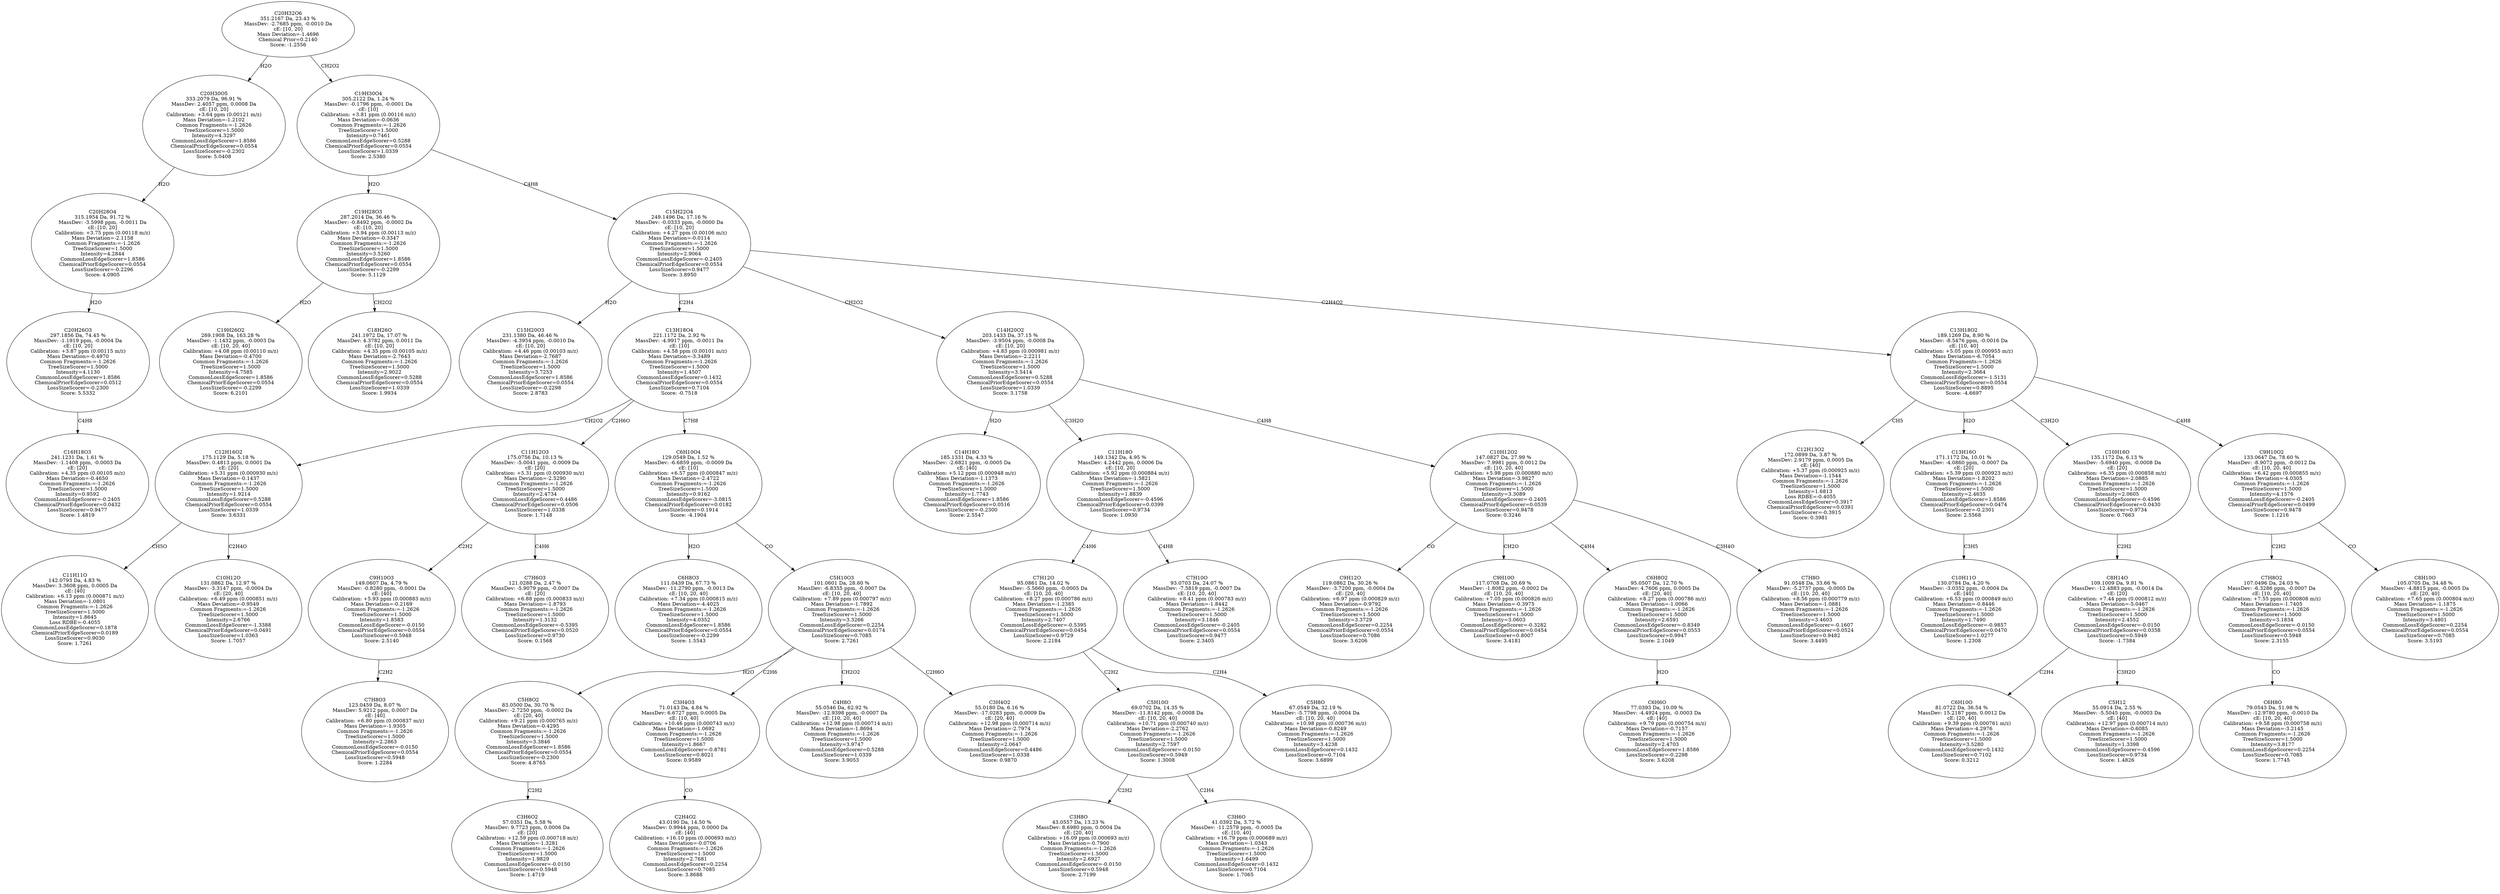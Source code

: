 strict digraph {
v1 [label="C16H18O3\n241.1231 Da, 1.61 %\nMassDev: -1.1408 ppm, -0.0003 Da\ncE: [20]\nCalibration: +4.35 ppm (0.00105 m/z)\nMass Deviation=-0.4650\nCommon Fragments:=-1.2626\nTreeSizeScorer=1.5000\nIntensity=0.9592\nCommonLossEdgeScorer=-0.2405\nChemicalPriorEdgeScorer=0.0432\nLossSizeScorer=0.9477\nScore: 1.4819"];
v2 [label="C20H26O3\n297.1856 Da, 74.45 %\nMassDev: -1.1919 ppm, -0.0004 Da\ncE: [10, 20]\nCalibration: +3.87 ppm (0.00115 m/z)\nMass Deviation=-0.4970\nCommon Fragments:=-1.2626\nTreeSizeScorer=1.5000\nIntensity=4.1130\nCommonLossEdgeScorer=1.8586\nChemicalPriorEdgeScorer=0.0512\nLossSizeScorer=-0.2300\nScore: 5.5332"];
v3 [label="C20H28O4\n315.1954 Da, 91.72 %\nMassDev: -3.5998 ppm, -0.0011 Da\ncE: [10, 20]\nCalibration: +3.75 ppm (0.00118 m/z)\nMass Deviation=-2.1158\nCommon Fragments:=-1.2626\nTreeSizeScorer=1.5000\nIntensity=4.2844\nCommonLossEdgeScorer=1.8586\nChemicalPriorEdgeScorer=0.0554\nLossSizeScorer=-0.2296\nScore: 4.0905"];
v4 [label="C20H30O5\n333.2079 Da, 96.91 %\nMassDev: 2.4057 ppm, 0.0008 Da\ncE: [10, 20]\nCalibration: +3.64 ppm (0.00121 m/z)\nMass Deviation=-1.2102\nCommon Fragments:=-1.2626\nTreeSizeScorer=1.5000\nIntensity=4.3297\nCommonLossEdgeScorer=1.8586\nChemicalPriorEdgeScorer=0.0554\nLossSizeScorer=-0.2302\nScore: 5.0408"];
v5 [label="C19H26O2\n269.1908 Da, 163.28 %\nMassDev: -1.1432 ppm, -0.0003 Da\ncE: [10, 20, 40]\nCalibration: +4.08 ppm (0.00110 m/z)\nMass Deviation=-0.4700\nCommon Fragments:=-1.2626\nTreeSizeScorer=1.5000\nIntensity=4.7585\nCommonLossEdgeScorer=1.8586\nChemicalPriorEdgeScorer=0.0554\nLossSizeScorer=-0.2299\nScore: 6.2101"];
v6 [label="C18H26O\n241.1972 Da, 17.07 %\nMassDev: 4.3782 ppm, 0.0011 Da\ncE: [10, 20]\nCalibration: +4.35 ppm (0.00105 m/z)\nMass Deviation=-2.7643\nCommon Fragments:=-1.2626\nTreeSizeScorer=1.5000\nIntensity=2.9022\nCommonLossEdgeScorer=0.5288\nChemicalPriorEdgeScorer=0.0554\nLossSizeScorer=1.0339\nScore: 1.9934"];
v7 [label="C19H28O3\n287.2014 Da, 36.46 %\nMassDev: -0.8492 ppm, -0.0002 Da\ncE: [10, 20]\nCalibration: +3.94 ppm (0.00113 m/z)\nMass Deviation=-0.3347\nCommon Fragments:=-1.2626\nTreeSizeScorer=1.5000\nIntensity=3.5260\nCommonLossEdgeScorer=1.8586\nChemicalPriorEdgeScorer=0.0554\nLossSizeScorer=-0.2299\nScore: 5.1129"];
v8 [label="C15H20O3\n231.1380 Da, 46.46 %\nMassDev: -4.3954 ppm, -0.0010 Da\ncE: [10, 20]\nCalibration: +4.46 ppm (0.00103 m/z)\nMass Deviation=-2.7687\nCommon Fragments:=-1.2626\nTreeSizeScorer=1.5000\nIntensity=3.7253\nCommonLossEdgeScorer=1.8586\nChemicalPriorEdgeScorer=0.0554\nLossSizeScorer=-0.2298\nScore: 2.8783"];
v9 [label="C11H11O\n142.0793 Da, 4.83 %\nMassDev: 3.3608 ppm, 0.0005 Da\ncE: [40]\nCalibration: +6.13 ppm (0.000871 m/z)\nMass Deviation=-1.0801\nCommon Fragments:=-1.2626\nTreeSizeScorer=1.5000\nIntensity=1.8645\nLoss RDBE=-0.4055\nCommonLossEdgeScorer=0.1878\nChemicalPriorEdgeScorer=0.0189\nLossSizeScorer=0.9030\nScore: 1.7261"];
v10 [label="C10H12O\n131.0862 Da, 12.97 %\nMassDev: -3.3147 ppm, -0.0004 Da\ncE: [20, 40]\nCalibration: +6.49 ppm (0.000851 m/z)\nMass Deviation=-0.9549\nCommon Fragments:=-1.2626\nTreeSizeScorer=1.5000\nIntensity=2.6766\nCommonLossEdgeScorer=-1.3388\nChemicalPriorEdgeScorer=0.0491\nLossSizeScorer=1.0363\nScore: 1.7057"];
v11 [label="C12H16O2\n175.1129 Da, 5.18 %\nMassDev: 0.4813 ppm, 0.0001 Da\ncE: [20]\nCalibration: +5.31 ppm (0.000930 m/z)\nMass Deviation=-0.1437\nCommon Fragments:=-1.2626\nTreeSizeScorer=1.5000\nIntensity=1.9214\nCommonLossEdgeScorer=0.5288\nChemicalPriorEdgeScorer=0.0554\nLossSizeScorer=1.0339\nScore: 3.6331"];
v12 [label="C7H8O3\n123.0459 Da, 8.07 %\nMassDev: 5.9212 ppm, 0.0007 Da\ncE: [40]\nCalibration: +6.80 ppm (0.000837 m/z)\nMass Deviation=-1.9305\nCommon Fragments:=-1.2626\nTreeSizeScorer=1.5000\nIntensity=2.2863\nCommonLossEdgeScorer=-0.0150\nChemicalPriorEdgeScorer=0.0554\nLossSizeScorer=0.5948\nScore: 1.2284"];
v13 [label="C9H10O3\n149.0607 Da, 4.79 %\nMassDev: -0.8280 ppm, -0.0001 Da\ncE: [40]\nCalibration: +5.93 ppm (0.000883 m/z)\nMass Deviation=-0.2169\nCommon Fragments:=-1.2626\nTreeSizeScorer=1.5000\nIntensity=1.8583\nCommonLossEdgeScorer=-0.0150\nChemicalPriorEdgeScorer=0.0554\nLossSizeScorer=0.5948\nScore: 2.5140"];
v14 [label="C7H6O3\n121.0288 Da, 2.47 %\nMassDev: -5.9079 ppm, -0.0007 Da\ncE: [20]\nCalibration: +6.88 ppm (0.000833 m/z)\nMass Deviation=-1.8793\nCommon Fragments:=-1.2626\nTreeSizeScorer=1.5000\nIntensity=1.3132\nCommonLossEdgeScorer=-0.5395\nChemicalPriorEdgeScorer=0.0520\nLossSizeScorer=0.9730\nScore: 0.1568"];
v15 [label="C11H12O3\n175.0756 Da, 10.13 %\nMassDev: -5.0041 ppm, -0.0009 Da\ncE: [20]\nCalibration: +5.31 ppm (0.000930 m/z)\nMass Deviation=-2.5290\nCommon Fragments:=-1.2626\nTreeSizeScorer=1.5000\nIntensity=2.4734\nCommonLossEdgeScorer=0.4486\nChemicalPriorEdgeScorer=0.0506\nLossSizeScorer=1.0338\nScore: 1.7148"];
v16 [label="C6H8O3\n111.0439 Da, 67.73 %\nMassDev: -11.2790 ppm, -0.0013 Da\ncE: [10, 20, 40]\nCalibration: +7.34 ppm (0.000815 m/z)\nMass Deviation=-4.4025\nCommon Fragments:=-1.2626\nTreeSizeScorer=1.5000\nIntensity=4.0352\nCommonLossEdgeScorer=1.8586\nChemicalPriorEdgeScorer=0.0554\nLossSizeScorer=-0.2299\nScore: 1.5543"];
v17 [label="C3H6O2\n57.0351 Da, 5.58 %\nMassDev: 9.7723 ppm, 0.0006 Da\ncE: [20]\nCalibration: +12.59 ppm (0.000718 m/z)\nMass Deviation=-1.3281\nCommon Fragments:=-1.2626\nTreeSizeScorer=1.5000\nIntensity=1.9829\nCommonLossEdgeScorer=-0.0150\nLossSizeScorer=0.5948\nScore: 1.4719"];
v18 [label="C5H8O2\n83.0500 Da, 30.70 %\nMassDev: -2.7250 ppm, -0.0002 Da\ncE: [20, 40]\nCalibration: +9.21 ppm (0.000765 m/z)\nMass Deviation=-0.4295\nCommon Fragments:=-1.2626\nTreeSizeScorer=1.5000\nIntensity=3.3846\nCommonLossEdgeScorer=1.8586\nChemicalPriorEdgeScorer=0.0554\nLossSizeScorer=-0.2300\nScore: 4.8765"];
v19 [label="C2H4O2\n43.0190 Da, 14.50 %\nMassDev: 0.9944 ppm, 0.0000 Da\ncE: [40]\nCalibration: +16.10 ppm (0.000693 m/z)\nMass Deviation=-0.0706\nCommon Fragments:=-1.2626\nTreeSizeScorer=1.5000\nIntensity=2.7681\nCommonLossEdgeScorer=0.2254\nLossSizeScorer=0.7085\nScore: 3.8688"];
v20 [label="C3H4O3\n71.0143 Da, 4.84 %\nMassDev: 6.6727 ppm, 0.0005 Da\ncE: [10, 40]\nCalibration: +10.46 ppm (0.000743 m/z)\nMass Deviation=-1.0692\nCommon Fragments:=-1.2626\nTreeSizeScorer=1.5000\nIntensity=1.8667\nCommonLossEdgeScorer=-0.8781\nLossSizeScorer=0.8021\nScore: 0.9589"];
v21 [label="C4H8O\n55.0546 Da, 62.92 %\nMassDev: -12.9398 ppm, -0.0007 Da\ncE: [10, 20, 40]\nCalibration: +12.98 ppm (0.000714 m/z)\nMass Deviation=-1.8694\nCommon Fragments:=-1.2626\nTreeSizeScorer=1.5000\nIntensity=3.9747\nCommonLossEdgeScorer=0.5288\nLossSizeScorer=1.0339\nScore: 3.9053"];
v22 [label="C3H4O2\n55.0180 Da, 6.16 %\nMassDev: -17.0283 ppm, -0.0009 Da\ncE: [20, 40]\nCalibration: +12.98 ppm (0.000714 m/z)\nMass Deviation=-2.7974\nCommon Fragments:=-1.2626\nTreeSizeScorer=1.5000\nIntensity=2.0647\nCommonLossEdgeScorer=0.4486\nLossSizeScorer=1.0338\nScore: 0.9870"];
v23 [label="C5H10O3\n101.0601 Da, 28.60 %\nMassDev: -6.8355 ppm, -0.0007 Da\ncE: [10, 20, 40]\nCalibration: +7.89 ppm (0.000797 m/z)\nMass Deviation=-1.7892\nCommon Fragments:=-1.2626\nTreeSizeScorer=1.5000\nIntensity=3.3266\nCommonLossEdgeScorer=0.2254\nChemicalPriorEdgeScorer=0.0174\nLossSizeScorer=0.7085\nScore: 2.7261"];
v24 [label="C6H10O4\n129.0549 Da, 1.52 %\nMassDev: -6.6859 ppm, -0.0009 Da\ncE: [10]\nCalibration: +6.57 ppm (0.000847 m/z)\nMass Deviation=-2.4722\nCommon Fragments:=-1.2626\nTreeSizeScorer=1.5000\nIntensity=0.9162\nCommonLossEdgeScorer=-3.0815\nChemicalPriorEdgeScorer=0.0182\nLossSizeScorer=0.1914\nScore: -4.1904"];
v25 [label="C13H18O4\n221.1172 Da, 2.92 %\nMassDev: -4.9917 ppm, -0.0011 Da\ncE: [10]\nCalibration: +4.58 ppm (0.00101 m/z)\nMass Deviation=-3.3489\nCommon Fragments:=-1.2626\nTreeSizeScorer=1.5000\nIntensity=1.4507\nCommonLossEdgeScorer=0.1432\nChemicalPriorEdgeScorer=0.0554\nLossSizeScorer=0.7104\nScore: -0.7518"];
v26 [label="C14H18O\n185.1331 Da, 4.33 %\nMassDev: -2.6821 ppm, -0.0005 Da\ncE: [40]\nCalibration: +5.12 ppm (0.000948 m/z)\nMass Deviation=-1.1373\nCommon Fragments:=-1.2626\nTreeSizeScorer=1.5000\nIntensity=1.7743\nCommonLossEdgeScorer=1.8586\nChemicalPriorEdgeScorer=0.0516\nLossSizeScorer=-0.2300\nScore: 2.5547"];
v27 [label="C3H8O\n43.0557 Da, 13.23 %\nMassDev: 8.6980 ppm, 0.0004 Da\ncE: [20, 40]\nCalibration: +16.09 ppm (0.000693 m/z)\nMass Deviation=-0.7900\nCommon Fragments:=-1.2626\nTreeSizeScorer=1.5000\nIntensity=2.6927\nCommonLossEdgeScorer=-0.0150\nLossSizeScorer=0.5948\nScore: 2.7199"];
v28 [label="C3H6O\n41.0392 Da, 3.72 %\nMassDev: -11.2579 ppm, -0.0005 Da\ncE: [10, 40]\nCalibration: +16.79 ppm (0.000689 m/z)\nMass Deviation=-1.0343\nCommon Fragments:=-1.2626\nTreeSizeScorer=1.5000\nIntensity=1.6499\nCommonLossEdgeScorer=0.1432\nLossSizeScorer=0.7104\nScore: 1.7065"];
v29 [label="C5H10O\n69.0702 Da, 14.35 %\nMassDev: -11.8142 ppm, -0.0008 Da\ncE: [10, 20, 40]\nCalibration: +10.71 ppm (0.000740 m/z)\nMass Deviation=-2.2762\nCommon Fragments:=-1.2626\nTreeSizeScorer=1.5000\nIntensity=2.7597\nCommonLossEdgeScorer=-0.0150\nLossSizeScorer=0.5949\nScore: 1.3008"];
v30 [label="C5H8O\n67.0549 Da, 32.19 %\nMassDev: -5.7798 ppm, -0.0004 Da\ncE: [10, 20, 40]\nCalibration: +10.98 ppm (0.000736 m/z)\nMass Deviation=-0.8249\nCommon Fragments:=-1.2626\nTreeSizeScorer=1.5000\nIntensity=3.4238\nCommonLossEdgeScorer=0.1432\nLossSizeScorer=0.7104\nScore: 3.6899"];
v31 [label="C7H12O\n95.0861 Da, 14.02 %\nMassDev: -5.5660 ppm, -0.0005 Da\ncE: [10, 20, 40]\nCalibration: +8.27 ppm (0.000786 m/z)\nMass Deviation=-1.2385\nCommon Fragments:=-1.2626\nTreeSizeScorer=1.5000\nIntensity=2.7407\nCommonLossEdgeScorer=-0.5395\nChemicalPriorEdgeScorer=0.0454\nLossSizeScorer=0.9729\nScore: 2.2184"];
v32 [label="C7H10O\n93.0703 Da, 24.07 %\nMassDev: -7.5819 ppm, -0.0007 Da\ncE: [10, 20, 40]\nCalibration: +8.41 ppm (0.000783 m/z)\nMass Deviation=-1.8442\nCommon Fragments:=-1.2626\nTreeSizeScorer=1.5000\nIntensity=3.1846\nCommonLossEdgeScorer=-0.2405\nChemicalPriorEdgeScorer=0.0554\nLossSizeScorer=0.9477\nScore: 2.3405"];
v33 [label="C11H18O\n149.1342 Da, 4.95 %\nMassDev: 4.2442 ppm, 0.0006 Da\ncE: [10, 20]\nCalibration: +5.92 ppm (0.000884 m/z)\nMass Deviation=-1.5821\nCommon Fragments:=-1.2626\nTreeSizeScorer=1.5000\nIntensity=1.8839\nCommonLossEdgeScorer=-0.4596\nChemicalPriorEdgeScorer=0.0399\nLossSizeScorer=0.9734\nScore: 1.0930"];
v34 [label="C9H12O\n119.0862 Da, 30.26 %\nMassDev: -3.7200 ppm, -0.0004 Da\ncE: [20, 40]\nCalibration: +6.97 ppm (0.000829 m/z)\nMass Deviation=-0.9792\nCommon Fragments:=-1.2626\nTreeSizeScorer=1.5000\nIntensity=3.3729\nCommonLossEdgeScorer=0.2254\nChemicalPriorEdgeScorer=0.0554\nLossSizeScorer=0.7086\nScore: 3.6206"];
v35 [label="C9H10O\n117.0708 Da, 20.69 %\nMassDev: -1.8082 ppm, -0.0002 Da\ncE: [10, 20, 40]\nCalibration: +7.05 ppm (0.000826 m/z)\nMass Deviation=-0.3975\nCommon Fragments:=-1.2626\nTreeSizeScorer=1.5000\nIntensity=3.0603\nCommonLossEdgeScorer=-0.3282\nChemicalPriorEdgeScorer=0.0454\nLossSizeScorer=0.8007\nScore: 3.4181"];
v36 [label="C6H6O\n77.0393 Da, 10.09 %\nMassDev: -4.4924 ppm, -0.0003 Da\ncE: [40]\nCalibration: +9.79 ppm (0.000754 m/z)\nMass Deviation=-0.7157\nCommon Fragments:=-1.2626\nTreeSizeScorer=1.5000\nIntensity=2.4703\nCommonLossEdgeScorer=1.8586\nLossSizeScorer=-0.2298\nScore: 3.6208"];
v37 [label="C6H8O2\n95.0507 Da, 12.70 %\nMassDev: 4.7606 ppm, 0.0005 Da\ncE: [20, 40]\nCalibration: +8.27 ppm (0.000786 m/z)\nMass Deviation=-1.0066\nCommon Fragments:=-1.2626\nTreeSizeScorer=1.5000\nIntensity=2.6591\nCommonLossEdgeScorer=-0.8349\nChemicalPriorEdgeScorer=0.0553\nLossSizeScorer=0.9947\nScore: 2.1049"];
v38 [label="C7H8O\n91.0548 Da, 33.66 %\nMassDev: -5.2737 ppm, -0.0005 Da\ncE: [10, 20, 40]\nCalibration: +8.56 ppm (0.000779 m/z)\nMass Deviation=-1.0881\nCommon Fragments:=-1.2626\nTreeSizeScorer=1.5000\nIntensity=3.4603\nCommonLossEdgeScorer=-0.1607\nChemicalPriorEdgeScorer=0.0524\nLossSizeScorer=0.9482\nScore: 3.4495"];
v39 [label="C10H12O2\n147.0827 Da, 27.99 %\nMassDev: 7.9981 ppm, 0.0012 Da\ncE: [10, 20, 40]\nCalibration: +5.98 ppm (0.000880 m/z)\nMass Deviation=-3.9827\nCommon Fragments:=-1.2626\nTreeSizeScorer=1.5000\nIntensity=3.3089\nCommonLossEdgeScorer=-0.2405\nChemicalPriorEdgeScorer=0.0539\nLossSizeScorer=0.9478\nScore: 0.3246"];
v40 [label="C14H20O2\n203.1433 Da, 37.15 %\nMassDev: -3.9504 ppm, -0.0008 Da\ncE: [10, 20]\nCalibration: +4.83 ppm (0.000981 m/z)\nMass Deviation=-2.2211\nCommon Fragments:=-1.2626\nTreeSizeScorer=1.5000\nIntensity=3.5414\nCommonLossEdgeScorer=0.5288\nChemicalPriorEdgeScorer=0.0554\nLossSizeScorer=1.0339\nScore: 3.1758"];
v41 [label="C12H13O2\n172.0899 Da, 3.87 %\nMassDev: 2.9179 ppm, 0.0005 Da\ncE: [40]\nCalibration: +5.37 ppm (0.000925 m/z)\nMass Deviation=-1.1544\nCommon Fragments:=-1.2626\nTreeSizeScorer=1.5000\nIntensity=1.6813\nLoss RDBE=-0.4055\nCommonLossEdgeScorer=0.3917\nChemicalPriorEdgeScorer=0.0391\nLossSizeScorer=-0.3915\nScore: 0.3981"];
v42 [label="C10H11O\n130.0784 Da, 4.20 %\nMassDev: -3.0352 ppm, -0.0004 Da\ncE: [40]\nCalibration: +6.53 ppm (0.000849 m/z)\nMass Deviation=-0.8446\nCommon Fragments:=-1.2626\nTreeSizeScorer=1.5000\nIntensity=1.7490\nCommonLossEdgeScorer=-0.9857\nChemicalPriorEdgeScorer=0.0470\nLossSizeScorer=1.0277\nScore: 1.2308"];
v43 [label="C13H16O\n171.1172 Da, 10.01 %\nMassDev: -4.0860 ppm, -0.0007 Da\ncE: [20]\nCalibration: +5.39 ppm (0.000923 m/z)\nMass Deviation=-1.8202\nCommon Fragments:=-1.2626\nTreeSizeScorer=1.5000\nIntensity=2.4635\nCommonLossEdgeScorer=1.8586\nChemicalPriorEdgeScorer=0.0474\nLossSizeScorer=-0.2301\nScore: 2.5568"];
v44 [label="C6H10O\n81.0722 Da, 36.54 %\nMassDev: 15.2187 ppm, 0.0012 Da\ncE: [20, 40]\nCalibration: +9.39 ppm (0.000761 m/z)\nMass Deviation=-4.2976\nCommon Fragments:=-1.2626\nTreeSizeScorer=1.5000\nIntensity=3.5280\nCommonLossEdgeScorer=0.1432\nLossSizeScorer=0.7102\nScore: 0.3212"];
v45 [label="C5H12\n55.0914 Da, 2.55 %\nMassDev: -5.5045 ppm, -0.0003 Da\ncE: [40]\nCalibration: +12.97 ppm (0.000714 m/z)\nMass Deviation=-0.6085\nCommon Fragments:=-1.2626\nTreeSizeScorer=1.5000\nIntensity=1.3398\nCommonLossEdgeScorer=-0.4596\nLossSizeScorer=0.9734\nScore: 1.4826"];
v46 [label="C8H14O\n109.1009 Da, 9.91 %\nMassDev: -12.4883 ppm, -0.0014 Da\ncE: [20]\nCalibration: +7.44 ppm (0.000812 m/z)\nMass Deviation=-5.0467\nCommon Fragments:=-1.2626\nTreeSizeScorer=1.5000\nIntensity=2.4552\nCommonLossEdgeScorer=-0.0150\nChemicalPriorEdgeScorer=0.0358\nLossSizeScorer=0.5949\nScore: -1.7384"];
v47 [label="C10H16O\n135.1172 Da, 6.13 %\nMassDev: -5.6940 ppm, -0.0008 Da\ncE: [20]\nCalibration: +6.35 ppm (0.000858 m/z)\nMass Deviation=-2.0885\nCommon Fragments:=-1.2626\nTreeSizeScorer=1.5000\nIntensity=2.0605\nCommonLossEdgeScorer=-0.4596\nChemicalPriorEdgeScorer=0.0430\nLossSizeScorer=0.9734\nScore: 0.7663"];
v48 [label="C6H8O\n79.0543 Da, 51.98 %\nMassDev: -12.9780 ppm, -0.0010 Da\ncE: [10, 20, 40]\nCalibration: +9.58 ppm (0.000758 m/z)\nMass Deviation=-3.2145\nCommon Fragments:=-1.2626\nTreeSizeScorer=1.5000\nIntensity=3.8177\nCommonLossEdgeScorer=0.2254\nLossSizeScorer=0.7085\nScore: 1.7745"];
v49 [label="C7H8O2\n107.0496 Da, 24.03 %\nMassDev: -6.3286 ppm, -0.0007 Da\ncE: [10, 20, 40]\nCalibration: +7.55 ppm (0.000808 m/z)\nMass Deviation=-1.7405\nCommon Fragments:=-1.2626\nTreeSizeScorer=1.5000\nIntensity=3.1834\nCommonLossEdgeScorer=-0.0150\nChemicalPriorEdgeScorer=0.0554\nLossSizeScorer=0.5948\nScore: 2.3155"];
v50 [label="C8H10O\n105.0705 Da, 34.48 %\nMassDev: -4.8815 ppm, -0.0005 Da\ncE: [20, 40]\nCalibration: +7.65 ppm (0.000804 m/z)\nMass Deviation=-1.1875\nCommon Fragments:=-1.2626\nTreeSizeScorer=1.5000\nIntensity=3.4801\nCommonLossEdgeScorer=0.2254\nChemicalPriorEdgeScorer=0.0554\nLossSizeScorer=0.7085\nScore: 3.5193"];
v51 [label="C9H10O2\n133.0647 Da, 78.60 %\nMassDev: -8.9072 ppm, -0.0012 Da\ncE: [10, 20, 40]\nCalibration: +6.42 ppm (0.000855 m/z)\nMass Deviation=-4.0305\nCommon Fragments:=-1.2626\nTreeSizeScorer=1.5000\nIntensity=4.1576\nCommonLossEdgeScorer=-0.2405\nChemicalPriorEdgeScorer=0.0499\nLossSizeScorer=0.9478\nScore: 1.1216"];
v52 [label="C13H18O2\n189.1269 Da, 8.90 %\nMassDev: -8.5476 ppm, -0.0016 Da\ncE: [10, 40]\nCalibration: +5.05 ppm (0.000955 m/z)\nMass Deviation=-6.7054\nCommon Fragments:=-1.2626\nTreeSizeScorer=1.5000\nIntensity=2.3664\nCommonLossEdgeScorer=-1.5131\nChemicalPriorEdgeScorer=0.0554\nLossSizeScorer=0.8895\nScore: -4.6697"];
v53 [label="C15H22O4\n249.1496 Da, 17.16 %\nMassDev: -0.0333 ppm, -0.0000 Da\ncE: [10, 20]\nCalibration: +4.27 ppm (0.00106 m/z)\nMass Deviation=-0.0114\nCommon Fragments:=-1.2626\nTreeSizeScorer=1.5000\nIntensity=2.9064\nCommonLossEdgeScorer=-0.2405\nChemicalPriorEdgeScorer=0.0554\nLossSizeScorer=0.9477\nScore: 3.8950"];
v54 [label="C19H30O4\n305.2122 Da, 1.24 %\nMassDev: -0.1796 ppm, -0.0001 Da\ncE: [10]\nCalibration: +3.81 ppm (0.00116 m/z)\nMass Deviation=-0.0636\nCommon Fragments:=-1.2626\nTreeSizeScorer=1.5000\nIntensity=0.7461\nCommonLossEdgeScorer=0.5288\nChemicalPriorEdgeScorer=0.0554\nLossSizeScorer=1.0339\nScore: 2.5380"];
v55 [label="C20H32O6\n351.2167 Da, 23.43 %\nMassDev: -2.7685 ppm, -0.0010 Da\ncE: [10, 20]\nMass Deviation=-1.4696\nChemical Prior=0.2140\nScore: -1.2556"];
v2 -> v1 [label="C4H8"];
v3 -> v2 [label="H2O"];
v4 -> v3 [label="H2O"];
v55 -> v4 [label="H2O"];
v7 -> v5 [label="H2O"];
v7 -> v6 [label="CH2O2"];
v54 -> v7 [label="H2O"];
v53 -> v8 [label="H2O"];
v11 -> v9 [label="CH5O"];
v11 -> v10 [label="C2H4O"];
v25 -> v11 [label="CH2O2"];
v13 -> v12 [label="C2H2"];
v15 -> v13 [label="C2H2"];
v15 -> v14 [label="C4H6"];
v25 -> v15 [label="C2H6O"];
v24 -> v16 [label="H2O"];
v18 -> v17 [label="C2H2"];
v23 -> v18 [label="H2O"];
v20 -> v19 [label="CO"];
v23 -> v20 [label="C2H6"];
v23 -> v21 [label="CH2O2"];
v23 -> v22 [label="C2H6O"];
v24 -> v23 [label="CO"];
v25 -> v24 [label="C7H8"];
v53 -> v25 [label="C2H4"];
v40 -> v26 [label="H2O"];
v29 -> v27 [label="C2H2"];
v29 -> v28 [label="C2H4"];
v31 -> v29 [label="C2H2"];
v31 -> v30 [label="C2H4"];
v33 -> v31 [label="C4H6"];
v33 -> v32 [label="C4H8"];
v40 -> v33 [label="C3H2O"];
v39 -> v34 [label="CO"];
v39 -> v35 [label="CH2O"];
v37 -> v36 [label="H2O"];
v39 -> v37 [label="C4H4"];
v39 -> v38 [label="C3H4O"];
v40 -> v39 [label="C4H8"];
v53 -> v40 [label="CH2O2"];
v52 -> v41 [label="CH5"];
v43 -> v42 [label="C3H5"];
v52 -> v43 [label="H2O"];
v46 -> v44 [label="C2H4"];
v46 -> v45 [label="C3H2O"];
v47 -> v46 [label="C2H2"];
v52 -> v47 [label="C3H2O"];
v49 -> v48 [label="CO"];
v51 -> v49 [label="C2H2"];
v51 -> v50 [label="CO"];
v52 -> v51 [label="C4H8"];
v53 -> v52 [label="C2H4O2"];
v54 -> v53 [label="C4H8"];
v55 -> v54 [label="CH2O2"];
}